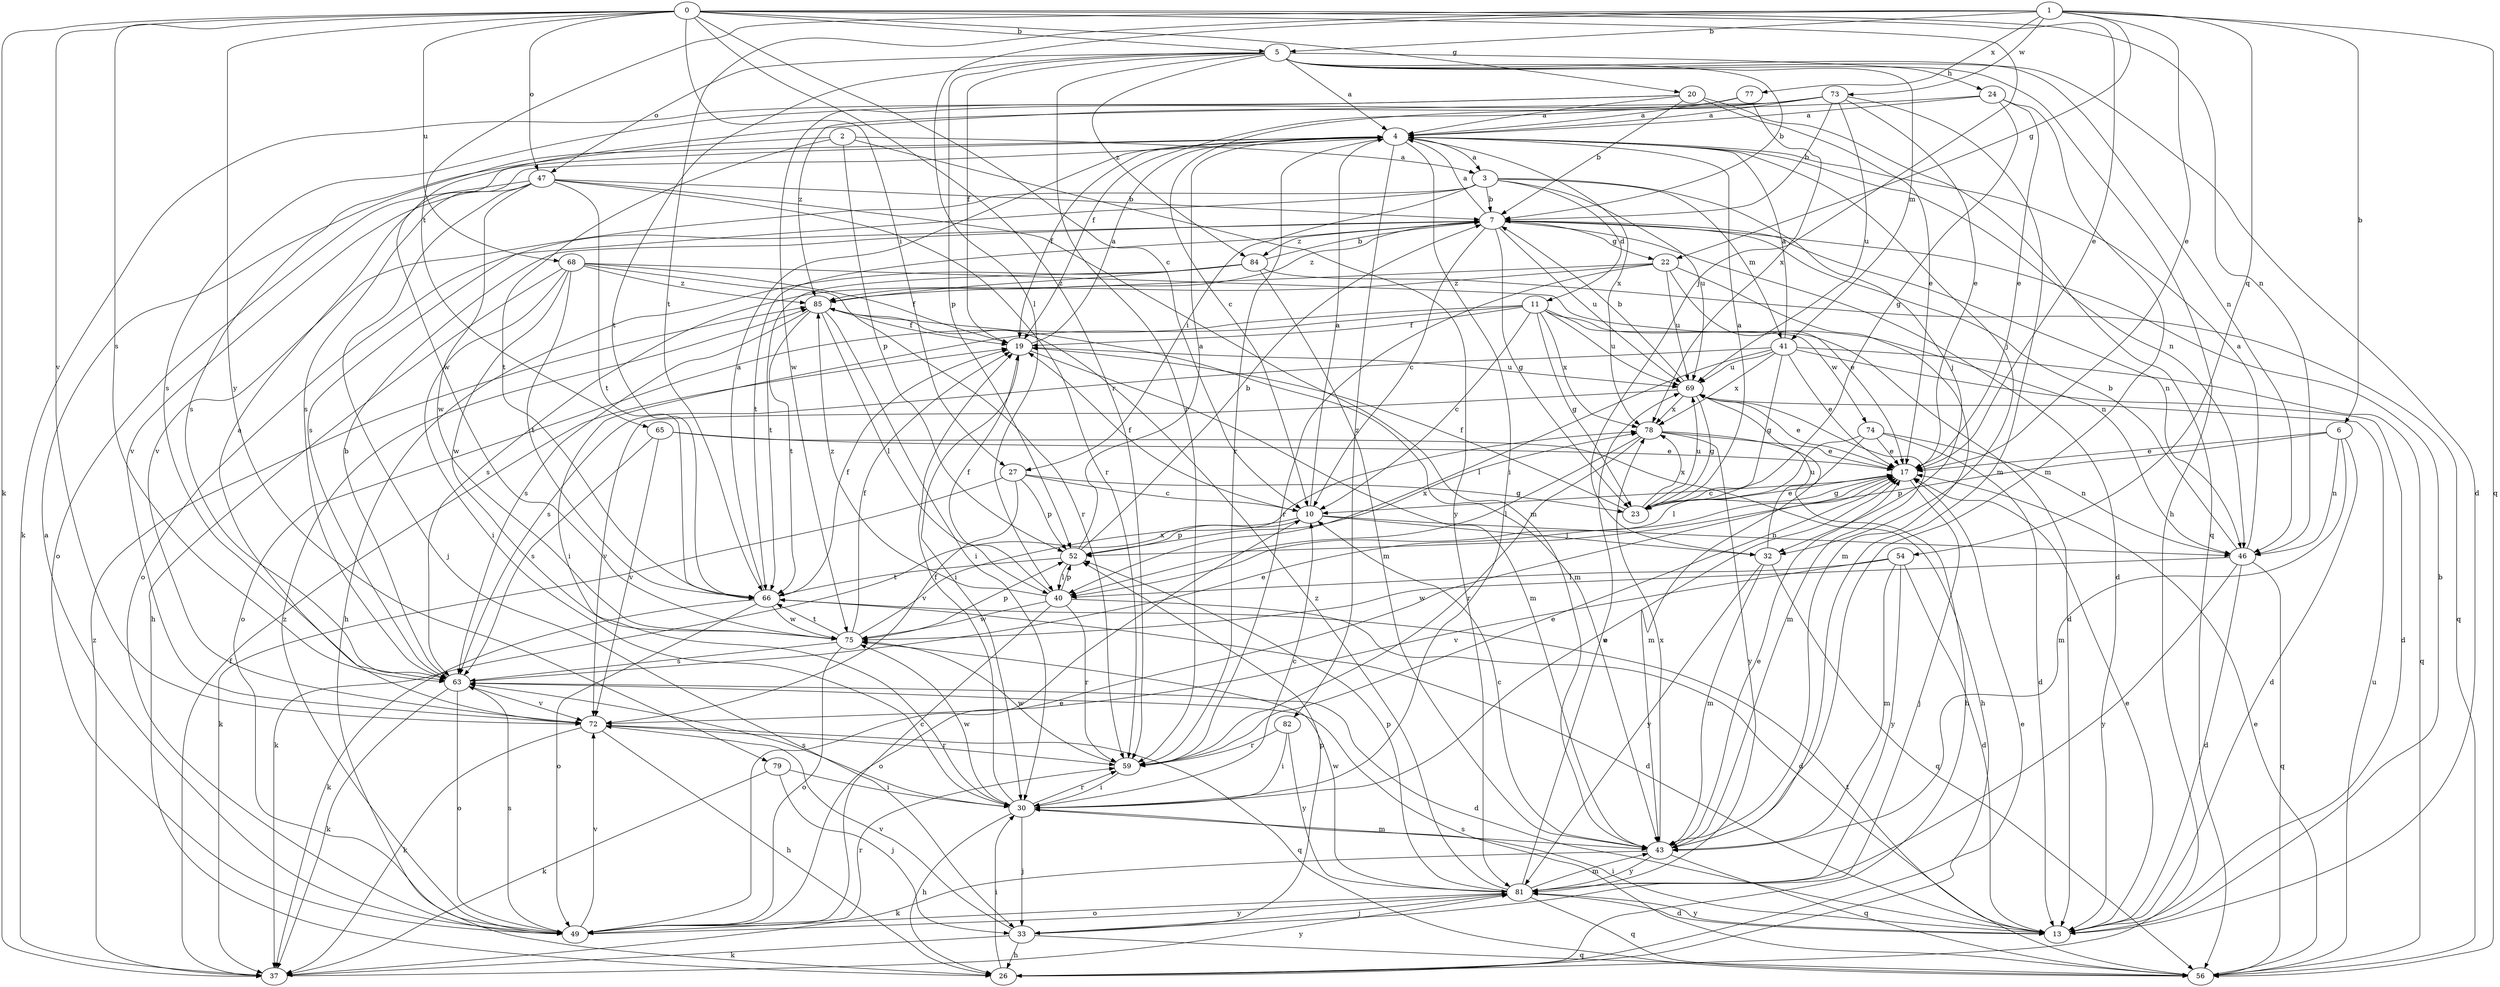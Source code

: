 strict digraph  {
0;
1;
2;
3;
4;
5;
6;
7;
10;
11;
13;
17;
19;
20;
22;
23;
24;
26;
27;
30;
32;
33;
37;
40;
41;
43;
46;
47;
49;
52;
54;
56;
59;
63;
65;
66;
68;
69;
72;
73;
74;
75;
77;
78;
79;
81;
82;
84;
85;
0 -> 5  [label=b];
0 -> 10  [label=c];
0 -> 17  [label=e];
0 -> 20  [label=g];
0 -> 27  [label=i];
0 -> 32  [label=j];
0 -> 37  [label=k];
0 -> 46  [label=n];
0 -> 47  [label=o];
0 -> 59  [label=r];
0 -> 63  [label=s];
0 -> 68  [label=u];
0 -> 72  [label=v];
0 -> 79  [label=y];
1 -> 5  [label=b];
1 -> 6  [label=b];
1 -> 17  [label=e];
1 -> 22  [label=g];
1 -> 40  [label=l];
1 -> 54  [label=q];
1 -> 56  [label=q];
1 -> 65  [label=t];
1 -> 66  [label=t];
1 -> 73  [label=w];
1 -> 77  [label=x];
2 -> 3  [label=a];
2 -> 52  [label=p];
2 -> 63  [label=s];
2 -> 66  [label=t];
2 -> 81  [label=y];
3 -> 7  [label=b];
3 -> 11  [label=d];
3 -> 27  [label=i];
3 -> 32  [label=j];
3 -> 41  [label=m];
3 -> 63  [label=s];
3 -> 69  [label=u];
3 -> 72  [label=v];
4 -> 3  [label=a];
4 -> 19  [label=f];
4 -> 30  [label=i];
4 -> 32  [label=j];
4 -> 46  [label=n];
4 -> 59  [label=r];
4 -> 63  [label=s];
4 -> 78  [label=x];
4 -> 82  [label=z];
5 -> 4  [label=a];
5 -> 7  [label=b];
5 -> 13  [label=d];
5 -> 19  [label=f];
5 -> 24  [label=h];
5 -> 26  [label=h];
5 -> 41  [label=m];
5 -> 46  [label=n];
5 -> 47  [label=o];
5 -> 52  [label=p];
5 -> 59  [label=r];
5 -> 66  [label=t];
5 -> 84  [label=z];
6 -> 13  [label=d];
6 -> 17  [label=e];
6 -> 43  [label=m];
6 -> 46  [label=n];
6 -> 52  [label=p];
7 -> 4  [label=a];
7 -> 10  [label=c];
7 -> 13  [label=d];
7 -> 22  [label=g];
7 -> 23  [label=g];
7 -> 46  [label=n];
7 -> 49  [label=o];
7 -> 66  [label=t];
7 -> 69  [label=u];
7 -> 84  [label=z];
7 -> 85  [label=z];
10 -> 4  [label=a];
10 -> 19  [label=f];
10 -> 32  [label=j];
10 -> 37  [label=k];
10 -> 46  [label=n];
10 -> 52  [label=p];
11 -> 10  [label=c];
11 -> 13  [label=d];
11 -> 19  [label=f];
11 -> 23  [label=g];
11 -> 30  [label=i];
11 -> 49  [label=o];
11 -> 69  [label=u];
11 -> 74  [label=w];
11 -> 78  [label=x];
13 -> 7  [label=b];
13 -> 17  [label=e];
13 -> 30  [label=i];
13 -> 81  [label=y];
17 -> 10  [label=c];
17 -> 23  [label=g];
17 -> 33  [label=j];
19 -> 4  [label=a];
19 -> 30  [label=i];
19 -> 43  [label=m];
19 -> 69  [label=u];
20 -> 4  [label=a];
20 -> 7  [label=b];
20 -> 17  [label=e];
20 -> 37  [label=k];
20 -> 56  [label=q];
20 -> 63  [label=s];
22 -> 17  [label=e];
22 -> 43  [label=m];
22 -> 59  [label=r];
22 -> 63  [label=s];
22 -> 69  [label=u];
22 -> 85  [label=z];
23 -> 4  [label=a];
23 -> 17  [label=e];
23 -> 19  [label=f];
23 -> 69  [label=u];
23 -> 78  [label=x];
24 -> 4  [label=a];
24 -> 17  [label=e];
24 -> 23  [label=g];
24 -> 43  [label=m];
24 -> 75  [label=w];
26 -> 17  [label=e];
26 -> 30  [label=i];
27 -> 10  [label=c];
27 -> 23  [label=g];
27 -> 37  [label=k];
27 -> 52  [label=p];
27 -> 72  [label=v];
30 -> 10  [label=c];
30 -> 17  [label=e];
30 -> 19  [label=f];
30 -> 26  [label=h];
30 -> 33  [label=j];
30 -> 43  [label=m];
30 -> 59  [label=r];
30 -> 63  [label=s];
30 -> 75  [label=w];
32 -> 43  [label=m];
32 -> 56  [label=q];
32 -> 69  [label=u];
32 -> 81  [label=y];
33 -> 26  [label=h];
33 -> 37  [label=k];
33 -> 52  [label=p];
33 -> 56  [label=q];
33 -> 72  [label=v];
37 -> 19  [label=f];
37 -> 81  [label=y];
37 -> 85  [label=z];
40 -> 13  [label=d];
40 -> 19  [label=f];
40 -> 49  [label=o];
40 -> 52  [label=p];
40 -> 59  [label=r];
40 -> 75  [label=w];
40 -> 85  [label=z];
41 -> 4  [label=a];
41 -> 13  [label=d];
41 -> 17  [label=e];
41 -> 23  [label=g];
41 -> 40  [label=l];
41 -> 56  [label=q];
41 -> 63  [label=s];
41 -> 69  [label=u];
41 -> 78  [label=x];
43 -> 10  [label=c];
43 -> 17  [label=e];
43 -> 37  [label=k];
43 -> 56  [label=q];
43 -> 78  [label=x];
43 -> 81  [label=y];
46 -> 4  [label=a];
46 -> 7  [label=b];
46 -> 13  [label=d];
46 -> 56  [label=q];
46 -> 75  [label=w];
46 -> 81  [label=y];
47 -> 7  [label=b];
47 -> 33  [label=j];
47 -> 43  [label=m];
47 -> 49  [label=o];
47 -> 59  [label=r];
47 -> 66  [label=t];
47 -> 72  [label=v];
47 -> 75  [label=w];
49 -> 4  [label=a];
49 -> 10  [label=c];
49 -> 17  [label=e];
49 -> 59  [label=r];
49 -> 63  [label=s];
49 -> 72  [label=v];
49 -> 81  [label=y];
49 -> 85  [label=z];
52 -> 4  [label=a];
52 -> 7  [label=b];
52 -> 40  [label=l];
52 -> 66  [label=t];
52 -> 78  [label=x];
54 -> 13  [label=d];
54 -> 40  [label=l];
54 -> 43  [label=m];
54 -> 72  [label=v];
54 -> 81  [label=y];
56 -> 17  [label=e];
56 -> 63  [label=s];
56 -> 66  [label=t];
56 -> 69  [label=u];
59 -> 17  [label=e];
59 -> 30  [label=i];
59 -> 75  [label=w];
63 -> 7  [label=b];
63 -> 13  [label=d];
63 -> 17  [label=e];
63 -> 37  [label=k];
63 -> 49  [label=o];
63 -> 72  [label=v];
65 -> 17  [label=e];
65 -> 26  [label=h];
65 -> 63  [label=s];
65 -> 72  [label=v];
66 -> 4  [label=a];
66 -> 13  [label=d];
66 -> 19  [label=f];
66 -> 37  [label=k];
66 -> 49  [label=o];
66 -> 75  [label=w];
68 -> 19  [label=f];
68 -> 26  [label=h];
68 -> 30  [label=i];
68 -> 46  [label=n];
68 -> 59  [label=r];
68 -> 66  [label=t];
68 -> 75  [label=w];
68 -> 85  [label=z];
69 -> 7  [label=b];
69 -> 17  [label=e];
69 -> 23  [label=g];
69 -> 43  [label=m];
69 -> 72  [label=v];
69 -> 78  [label=x];
72 -> 4  [label=a];
72 -> 26  [label=h];
72 -> 37  [label=k];
72 -> 56  [label=q];
72 -> 59  [label=r];
73 -> 4  [label=a];
73 -> 7  [label=b];
73 -> 17  [label=e];
73 -> 19  [label=f];
73 -> 43  [label=m];
73 -> 69  [label=u];
73 -> 75  [label=w];
73 -> 85  [label=z];
74 -> 13  [label=d];
74 -> 17  [label=e];
74 -> 40  [label=l];
74 -> 43  [label=m];
74 -> 46  [label=n];
75 -> 19  [label=f];
75 -> 49  [label=o];
75 -> 52  [label=p];
75 -> 63  [label=s];
75 -> 66  [label=t];
75 -> 78  [label=x];
77 -> 4  [label=a];
77 -> 10  [label=c];
77 -> 78  [label=x];
78 -> 17  [label=e];
78 -> 26  [label=h];
78 -> 40  [label=l];
78 -> 59  [label=r];
78 -> 81  [label=y];
79 -> 30  [label=i];
79 -> 33  [label=j];
79 -> 37  [label=k];
81 -> 13  [label=d];
81 -> 33  [label=j];
81 -> 43  [label=m];
81 -> 49  [label=o];
81 -> 52  [label=p];
81 -> 56  [label=q];
81 -> 69  [label=u];
81 -> 75  [label=w];
81 -> 85  [label=z];
82 -> 30  [label=i];
82 -> 59  [label=r];
82 -> 81  [label=y];
84 -> 7  [label=b];
84 -> 26  [label=h];
84 -> 43  [label=m];
84 -> 56  [label=q];
84 -> 66  [label=t];
84 -> 85  [label=z];
85 -> 19  [label=f];
85 -> 30  [label=i];
85 -> 40  [label=l];
85 -> 43  [label=m];
85 -> 63  [label=s];
85 -> 66  [label=t];
}
